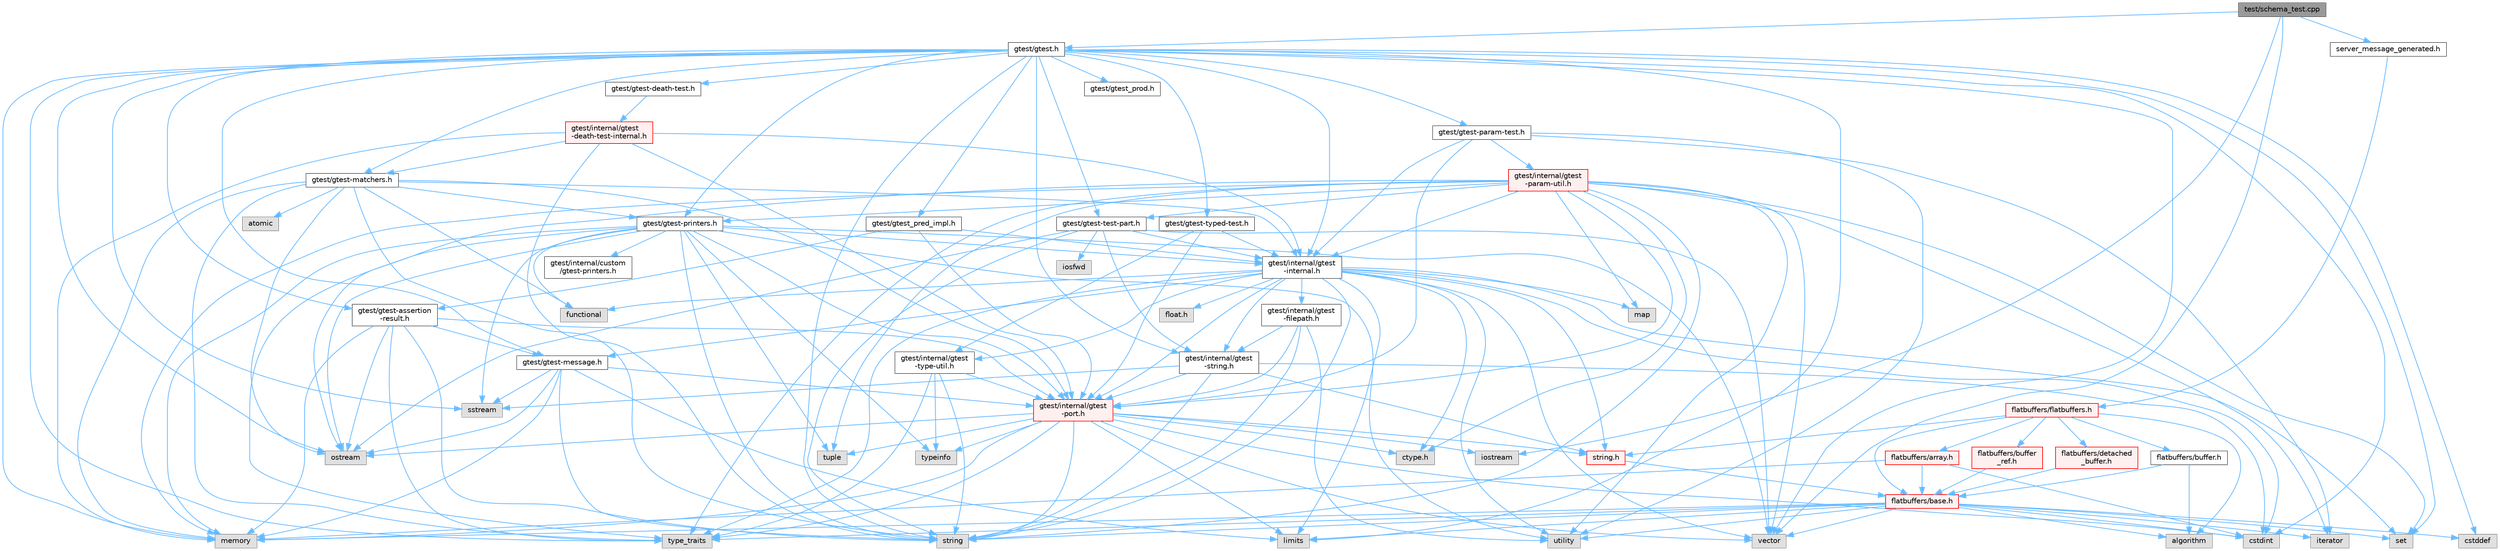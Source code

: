 digraph "test/schema_test.cpp"
{
 // LATEX_PDF_SIZE
  bgcolor="transparent";
  edge [fontname=Helvetica,fontsize=10,labelfontname=Helvetica,labelfontsize=10];
  node [fontname=Helvetica,fontsize=10,shape=box,height=0.2,width=0.4];
  Node1 [id="Node000001",label="test/schema_test.cpp",height=0.2,width=0.4,color="gray40", fillcolor="grey60", style="filled", fontcolor="black",tooltip=" "];
  Node1 -> Node2 [id="edge168_Node000001_Node000002",color="steelblue1",style="solid",tooltip=" "];
  Node2 [id="Node000002",label="gtest/gtest.h",height=0.2,width=0.4,color="grey40", fillcolor="white", style="filled",URL="$gtest_8h.html",tooltip=" "];
  Node2 -> Node3 [id="edge169_Node000002_Node000003",color="steelblue1",style="solid",tooltip=" "];
  Node3 [id="Node000003",label="cstddef",height=0.2,width=0.4,color="grey60", fillcolor="#E0E0E0", style="filled",tooltip=" "];
  Node2 -> Node4 [id="edge170_Node000002_Node000004",color="steelblue1",style="solid",tooltip=" "];
  Node4 [id="Node000004",label="cstdint",height=0.2,width=0.4,color="grey60", fillcolor="#E0E0E0", style="filled",tooltip=" "];
  Node2 -> Node5 [id="edge171_Node000002_Node000005",color="steelblue1",style="solid",tooltip=" "];
  Node5 [id="Node000005",label="limits",height=0.2,width=0.4,color="grey60", fillcolor="#E0E0E0", style="filled",tooltip=" "];
  Node2 -> Node6 [id="edge172_Node000002_Node000006",color="steelblue1",style="solid",tooltip=" "];
  Node6 [id="Node000006",label="memory",height=0.2,width=0.4,color="grey60", fillcolor="#E0E0E0", style="filled",tooltip=" "];
  Node2 -> Node7 [id="edge173_Node000002_Node000007",color="steelblue1",style="solid",tooltip=" "];
  Node7 [id="Node000007",label="ostream",height=0.2,width=0.4,color="grey60", fillcolor="#E0E0E0", style="filled",tooltip=" "];
  Node2 -> Node8 [id="edge174_Node000002_Node000008",color="steelblue1",style="solid",tooltip=" "];
  Node8 [id="Node000008",label="set",height=0.2,width=0.4,color="grey60", fillcolor="#E0E0E0", style="filled",tooltip=" "];
  Node2 -> Node9 [id="edge175_Node000002_Node000009",color="steelblue1",style="solid",tooltip=" "];
  Node9 [id="Node000009",label="sstream",height=0.2,width=0.4,color="grey60", fillcolor="#E0E0E0", style="filled",tooltip=" "];
  Node2 -> Node10 [id="edge176_Node000002_Node000010",color="steelblue1",style="solid",tooltip=" "];
  Node10 [id="Node000010",label="string",height=0.2,width=0.4,color="grey60", fillcolor="#E0E0E0", style="filled",tooltip=" "];
  Node2 -> Node11 [id="edge177_Node000002_Node000011",color="steelblue1",style="solid",tooltip=" "];
  Node11 [id="Node000011",label="type_traits",height=0.2,width=0.4,color="grey60", fillcolor="#E0E0E0", style="filled",tooltip=" "];
  Node2 -> Node12 [id="edge178_Node000002_Node000012",color="steelblue1",style="solid",tooltip=" "];
  Node12 [id="Node000012",label="vector",height=0.2,width=0.4,color="grey60", fillcolor="#E0E0E0", style="filled",tooltip=" "];
  Node2 -> Node13 [id="edge179_Node000002_Node000013",color="steelblue1",style="solid",tooltip=" "];
  Node13 [id="Node000013",label="gtest/gtest-assertion\l-result.h",height=0.2,width=0.4,color="grey40", fillcolor="white", style="filled",URL="$gtest-assertion-result_8h.html",tooltip=" "];
  Node13 -> Node6 [id="edge180_Node000013_Node000006",color="steelblue1",style="solid",tooltip=" "];
  Node13 -> Node7 [id="edge181_Node000013_Node000007",color="steelblue1",style="solid",tooltip=" "];
  Node13 -> Node10 [id="edge182_Node000013_Node000010",color="steelblue1",style="solid",tooltip=" "];
  Node13 -> Node11 [id="edge183_Node000013_Node000011",color="steelblue1",style="solid",tooltip=" "];
  Node13 -> Node14 [id="edge184_Node000013_Node000014",color="steelblue1",style="solid",tooltip=" "];
  Node14 [id="Node000014",label="gtest/gtest-message.h",height=0.2,width=0.4,color="grey40", fillcolor="white", style="filled",URL="$gtest-message_8h.html",tooltip=" "];
  Node14 -> Node5 [id="edge185_Node000014_Node000005",color="steelblue1",style="solid",tooltip=" "];
  Node14 -> Node6 [id="edge186_Node000014_Node000006",color="steelblue1",style="solid",tooltip=" "];
  Node14 -> Node7 [id="edge187_Node000014_Node000007",color="steelblue1",style="solid",tooltip=" "];
  Node14 -> Node9 [id="edge188_Node000014_Node000009",color="steelblue1",style="solid",tooltip=" "];
  Node14 -> Node10 [id="edge189_Node000014_Node000010",color="steelblue1",style="solid",tooltip=" "];
  Node14 -> Node15 [id="edge190_Node000014_Node000015",color="steelblue1",style="solid",tooltip=" "];
  Node15 [id="Node000015",label="gtest/internal/gtest\l-port.h",height=0.2,width=0.4,color="red", fillcolor="#FFF0F0", style="filled",URL="$gtest-port_8h.html",tooltip=" "];
  Node15 -> Node17 [id="edge191_Node000015_Node000017",color="steelblue1",style="solid",tooltip=" "];
  Node17 [id="Node000017",label="ctype.h",height=0.2,width=0.4,color="grey60", fillcolor="#E0E0E0", style="filled",tooltip=" "];
  Node15 -> Node21 [id="edge192_Node000015_Node000021",color="steelblue1",style="solid",tooltip=" "];
  Node21 [id="Node000021",label="string.h",height=0.2,width=0.4,color="red", fillcolor="#FFF0F0", style="filled",URL="$string_8h.html",tooltip=" "];
  Node21 -> Node22 [id="edge193_Node000021_Node000022",color="steelblue1",style="solid",tooltip=" "];
  Node22 [id="Node000022",label="flatbuffers/base.h",height=0.2,width=0.4,color="red", fillcolor="#FFF0F0", style="filled",URL="$base_8h.html",tooltip=" "];
  Node22 -> Node4 [id="edge194_Node000022_Node000004",color="steelblue1",style="solid",tooltip=" "];
  Node22 -> Node3 [id="edge195_Node000022_Node000003",color="steelblue1",style="solid",tooltip=" "];
  Node22 -> Node26 [id="edge196_Node000022_Node000026",color="steelblue1",style="solid",tooltip=" "];
  Node26 [id="Node000026",label="utility",height=0.2,width=0.4,color="grey60", fillcolor="#E0E0E0", style="filled",tooltip=" "];
  Node22 -> Node10 [id="edge197_Node000022_Node000010",color="steelblue1",style="solid",tooltip=" "];
  Node22 -> Node11 [id="edge198_Node000022_Node000011",color="steelblue1",style="solid",tooltip=" "];
  Node22 -> Node12 [id="edge199_Node000022_Node000012",color="steelblue1",style="solid",tooltip=" "];
  Node22 -> Node8 [id="edge200_Node000022_Node000008",color="steelblue1",style="solid",tooltip=" "];
  Node22 -> Node27 [id="edge201_Node000022_Node000027",color="steelblue1",style="solid",tooltip=" "];
  Node27 [id="Node000027",label="algorithm",height=0.2,width=0.4,color="grey60", fillcolor="#E0E0E0", style="filled",tooltip=" "];
  Node22 -> Node5 [id="edge202_Node000022_Node000005",color="steelblue1",style="solid",tooltip=" "];
  Node22 -> Node28 [id="edge203_Node000022_Node000028",color="steelblue1",style="solid",tooltip=" "];
  Node28 [id="Node000028",label="iterator",height=0.2,width=0.4,color="grey60", fillcolor="#E0E0E0", style="filled",tooltip=" "];
  Node22 -> Node6 [id="edge204_Node000022_Node000006",color="steelblue1",style="solid",tooltip=" "];
  Node15 -> Node4 [id="edge205_Node000015_Node000004",color="steelblue1",style="solid",tooltip=" "];
  Node15 -> Node33 [id="edge206_Node000015_Node000033",color="steelblue1",style="solid",tooltip=" "];
  Node33 [id="Node000033",label="iostream",height=0.2,width=0.4,color="grey60", fillcolor="#E0E0E0", style="filled",tooltip=" "];
  Node15 -> Node5 [id="edge207_Node000015_Node000005",color="steelblue1",style="solid",tooltip=" "];
  Node15 -> Node6 [id="edge208_Node000015_Node000006",color="steelblue1",style="solid",tooltip=" "];
  Node15 -> Node7 [id="edge209_Node000015_Node000007",color="steelblue1",style="solid",tooltip=" "];
  Node15 -> Node10 [id="edge210_Node000015_Node000010",color="steelblue1",style="solid",tooltip=" "];
  Node15 -> Node35 [id="edge211_Node000015_Node000035",color="steelblue1",style="solid",tooltip=" "];
  Node35 [id="Node000035",label="tuple",height=0.2,width=0.4,color="grey60", fillcolor="#E0E0E0", style="filled",tooltip=" "];
  Node15 -> Node11 [id="edge212_Node000015_Node000011",color="steelblue1",style="solid",tooltip=" "];
  Node15 -> Node12 [id="edge213_Node000015_Node000012",color="steelblue1",style="solid",tooltip=" "];
  Node15 -> Node43 [id="edge214_Node000015_Node000043",color="steelblue1",style="solid",tooltip=" "];
  Node43 [id="Node000043",label="typeinfo",height=0.2,width=0.4,color="grey60", fillcolor="#E0E0E0", style="filled",tooltip=" "];
  Node13 -> Node15 [id="edge215_Node000013_Node000015",color="steelblue1",style="solid",tooltip=" "];
  Node2 -> Node44 [id="edge216_Node000002_Node000044",color="steelblue1",style="solid",tooltip=" "];
  Node44 [id="Node000044",label="gtest/gtest-death-test.h",height=0.2,width=0.4,color="grey40", fillcolor="white", style="filled",URL="$gtest-death-test_8h.html",tooltip=" "];
  Node44 -> Node45 [id="edge217_Node000044_Node000045",color="steelblue1",style="solid",tooltip=" "];
  Node45 [id="Node000045",label="gtest/internal/gtest\l-death-test-internal.h",height=0.2,width=0.4,color="red", fillcolor="#FFF0F0", style="filled",URL="$gtest-death-test-internal_8h.html",tooltip=" "];
  Node45 -> Node6 [id="edge218_Node000045_Node000006",color="steelblue1",style="solid",tooltip=" "];
  Node45 -> Node10 [id="edge219_Node000045_Node000010",color="steelblue1",style="solid",tooltip=" "];
  Node45 -> Node46 [id="edge220_Node000045_Node000046",color="steelblue1",style="solid",tooltip=" "];
  Node46 [id="Node000046",label="gtest/gtest-matchers.h",height=0.2,width=0.4,color="grey40", fillcolor="white", style="filled",URL="$gtest-matchers_8h.html",tooltip=" "];
  Node46 -> Node47 [id="edge221_Node000046_Node000047",color="steelblue1",style="solid",tooltip=" "];
  Node47 [id="Node000047",label="atomic",height=0.2,width=0.4,color="grey60", fillcolor="#E0E0E0", style="filled",tooltip=" "];
  Node46 -> Node48 [id="edge222_Node000046_Node000048",color="steelblue1",style="solid",tooltip=" "];
  Node48 [id="Node000048",label="functional",height=0.2,width=0.4,color="grey60", fillcolor="#E0E0E0", style="filled",tooltip=" "];
  Node46 -> Node6 [id="edge223_Node000046_Node000006",color="steelblue1",style="solid",tooltip=" "];
  Node46 -> Node7 [id="edge224_Node000046_Node000007",color="steelblue1",style="solid",tooltip=" "];
  Node46 -> Node10 [id="edge225_Node000046_Node000010",color="steelblue1",style="solid",tooltip=" "];
  Node46 -> Node11 [id="edge226_Node000046_Node000011",color="steelblue1",style="solid",tooltip=" "];
  Node46 -> Node49 [id="edge227_Node000046_Node000049",color="steelblue1",style="solid",tooltip=" "];
  Node49 [id="Node000049",label="gtest/gtest-printers.h",height=0.2,width=0.4,color="grey40", fillcolor="white", style="filled",URL="$gtest-printers_8h.html",tooltip=" "];
  Node49 -> Node48 [id="edge228_Node000049_Node000048",color="steelblue1",style="solid",tooltip=" "];
  Node49 -> Node6 [id="edge229_Node000049_Node000006",color="steelblue1",style="solid",tooltip=" "];
  Node49 -> Node7 [id="edge230_Node000049_Node000007",color="steelblue1",style="solid",tooltip=" "];
  Node49 -> Node9 [id="edge231_Node000049_Node000009",color="steelblue1",style="solid",tooltip=" "];
  Node49 -> Node10 [id="edge232_Node000049_Node000010",color="steelblue1",style="solid",tooltip=" "];
  Node49 -> Node35 [id="edge233_Node000049_Node000035",color="steelblue1",style="solid",tooltip=" "];
  Node49 -> Node11 [id="edge234_Node000049_Node000011",color="steelblue1",style="solid",tooltip=" "];
  Node49 -> Node43 [id="edge235_Node000049_Node000043",color="steelblue1",style="solid",tooltip=" "];
  Node49 -> Node26 [id="edge236_Node000049_Node000026",color="steelblue1",style="solid",tooltip=" "];
  Node49 -> Node12 [id="edge237_Node000049_Node000012",color="steelblue1",style="solid",tooltip=" "];
  Node49 -> Node50 [id="edge238_Node000049_Node000050",color="steelblue1",style="solid",tooltip=" "];
  Node50 [id="Node000050",label="gtest/internal/gtest\l-internal.h",height=0.2,width=0.4,color="grey40", fillcolor="white", style="filled",URL="$gtest-internal_8h.html",tooltip=" "];
  Node50 -> Node15 [id="edge239_Node000050_Node000015",color="steelblue1",style="solid",tooltip=" "];
  Node50 -> Node17 [id="edge240_Node000050_Node000017",color="steelblue1",style="solid",tooltip=" "];
  Node50 -> Node51 [id="edge241_Node000050_Node000051",color="steelblue1",style="solid",tooltip=" "];
  Node51 [id="Node000051",label="float.h",height=0.2,width=0.4,color="grey60", fillcolor="#E0E0E0", style="filled",tooltip=" "];
  Node50 -> Node21 [id="edge242_Node000050_Node000021",color="steelblue1",style="solid",tooltip=" "];
  Node50 -> Node4 [id="edge243_Node000050_Node000004",color="steelblue1",style="solid",tooltip=" "];
  Node50 -> Node48 [id="edge244_Node000050_Node000048",color="steelblue1",style="solid",tooltip=" "];
  Node50 -> Node5 [id="edge245_Node000050_Node000005",color="steelblue1",style="solid",tooltip=" "];
  Node50 -> Node52 [id="edge246_Node000050_Node000052",color="steelblue1",style="solid",tooltip=" "];
  Node52 [id="Node000052",label="map",height=0.2,width=0.4,color="grey60", fillcolor="#E0E0E0", style="filled",tooltip=" "];
  Node50 -> Node8 [id="edge247_Node000050_Node000008",color="steelblue1",style="solid",tooltip=" "];
  Node50 -> Node10 [id="edge248_Node000050_Node000010",color="steelblue1",style="solid",tooltip=" "];
  Node50 -> Node11 [id="edge249_Node000050_Node000011",color="steelblue1",style="solid",tooltip=" "];
  Node50 -> Node26 [id="edge250_Node000050_Node000026",color="steelblue1",style="solid",tooltip=" "];
  Node50 -> Node12 [id="edge251_Node000050_Node000012",color="steelblue1",style="solid",tooltip=" "];
  Node50 -> Node14 [id="edge252_Node000050_Node000014",color="steelblue1",style="solid",tooltip=" "];
  Node50 -> Node53 [id="edge253_Node000050_Node000053",color="steelblue1",style="solid",tooltip=" "];
  Node53 [id="Node000053",label="gtest/internal/gtest\l-filepath.h",height=0.2,width=0.4,color="grey40", fillcolor="white", style="filled",URL="$gtest-filepath_8h.html",tooltip=" "];
  Node53 -> Node10 [id="edge254_Node000053_Node000010",color="steelblue1",style="solid",tooltip=" "];
  Node53 -> Node26 [id="edge255_Node000053_Node000026",color="steelblue1",style="solid",tooltip=" "];
  Node53 -> Node15 [id="edge256_Node000053_Node000015",color="steelblue1",style="solid",tooltip=" "];
  Node53 -> Node54 [id="edge257_Node000053_Node000054",color="steelblue1",style="solid",tooltip=" "];
  Node54 [id="Node000054",label="gtest/internal/gtest\l-string.h",height=0.2,width=0.4,color="grey40", fillcolor="white", style="filled",URL="$gtest-string_8h.html",tooltip=" "];
  Node54 -> Node21 [id="edge258_Node000054_Node000021",color="steelblue1",style="solid",tooltip=" "];
  Node54 -> Node4 [id="edge259_Node000054_Node000004",color="steelblue1",style="solid",tooltip=" "];
  Node54 -> Node9 [id="edge260_Node000054_Node000009",color="steelblue1",style="solid",tooltip=" "];
  Node54 -> Node10 [id="edge261_Node000054_Node000010",color="steelblue1",style="solid",tooltip=" "];
  Node54 -> Node15 [id="edge262_Node000054_Node000015",color="steelblue1",style="solid",tooltip=" "];
  Node50 -> Node54 [id="edge263_Node000050_Node000054",color="steelblue1",style="solid",tooltip=" "];
  Node50 -> Node55 [id="edge264_Node000050_Node000055",color="steelblue1",style="solid",tooltip=" "];
  Node55 [id="Node000055",label="gtest/internal/gtest\l-type-util.h",height=0.2,width=0.4,color="grey40", fillcolor="white", style="filled",URL="$gtest-type-util_8h.html",tooltip=" "];
  Node55 -> Node10 [id="edge265_Node000055_Node000010",color="steelblue1",style="solid",tooltip=" "];
  Node55 -> Node11 [id="edge266_Node000055_Node000011",color="steelblue1",style="solid",tooltip=" "];
  Node55 -> Node43 [id="edge267_Node000055_Node000043",color="steelblue1",style="solid",tooltip=" "];
  Node55 -> Node15 [id="edge268_Node000055_Node000015",color="steelblue1",style="solid",tooltip=" "];
  Node49 -> Node15 [id="edge269_Node000049_Node000015",color="steelblue1",style="solid",tooltip=" "];
  Node49 -> Node56 [id="edge270_Node000049_Node000056",color="steelblue1",style="solid",tooltip=" "];
  Node56 [id="Node000056",label="gtest/internal/custom\l/gtest-printers.h",height=0.2,width=0.4,color="grey40", fillcolor="white", style="filled",URL="$internal_2custom_2gtest-printers_8h.html",tooltip=" "];
  Node46 -> Node50 [id="edge271_Node000046_Node000050",color="steelblue1",style="solid",tooltip=" "];
  Node46 -> Node15 [id="edge272_Node000046_Node000015",color="steelblue1",style="solid",tooltip=" "];
  Node45 -> Node50 [id="edge273_Node000045_Node000050",color="steelblue1",style="solid",tooltip=" "];
  Node45 -> Node15 [id="edge274_Node000045_Node000015",color="steelblue1",style="solid",tooltip=" "];
  Node2 -> Node46 [id="edge275_Node000002_Node000046",color="steelblue1",style="solid",tooltip=" "];
  Node2 -> Node14 [id="edge276_Node000002_Node000014",color="steelblue1",style="solid",tooltip=" "];
  Node2 -> Node57 [id="edge277_Node000002_Node000057",color="steelblue1",style="solid",tooltip=" "];
  Node57 [id="Node000057",label="gtest/gtest-param-test.h",height=0.2,width=0.4,color="grey40", fillcolor="white", style="filled",URL="$gtest-param-test_8h.html",tooltip=" "];
  Node57 -> Node28 [id="edge278_Node000057_Node000028",color="steelblue1",style="solid",tooltip=" "];
  Node57 -> Node26 [id="edge279_Node000057_Node000026",color="steelblue1",style="solid",tooltip=" "];
  Node57 -> Node50 [id="edge280_Node000057_Node000050",color="steelblue1",style="solid",tooltip=" "];
  Node57 -> Node58 [id="edge281_Node000057_Node000058",color="steelblue1",style="solid",tooltip=" "];
  Node58 [id="Node000058",label="gtest/internal/gtest\l-param-util.h",height=0.2,width=0.4,color="red", fillcolor="#FFF0F0", style="filled",URL="$gtest-param-util_8h.html",tooltip=" "];
  Node58 -> Node17 [id="edge282_Node000058_Node000017",color="steelblue1",style="solid",tooltip=" "];
  Node58 -> Node28 [id="edge283_Node000058_Node000028",color="steelblue1",style="solid",tooltip=" "];
  Node58 -> Node52 [id="edge284_Node000058_Node000052",color="steelblue1",style="solid",tooltip=" "];
  Node58 -> Node6 [id="edge285_Node000058_Node000006",color="steelblue1",style="solid",tooltip=" "];
  Node58 -> Node7 [id="edge286_Node000058_Node000007",color="steelblue1",style="solid",tooltip=" "];
  Node58 -> Node8 [id="edge287_Node000058_Node000008",color="steelblue1",style="solid",tooltip=" "];
  Node58 -> Node10 [id="edge288_Node000058_Node000010",color="steelblue1",style="solid",tooltip=" "];
  Node58 -> Node35 [id="edge289_Node000058_Node000035",color="steelblue1",style="solid",tooltip=" "];
  Node58 -> Node11 [id="edge290_Node000058_Node000011",color="steelblue1",style="solid",tooltip=" "];
  Node58 -> Node26 [id="edge291_Node000058_Node000026",color="steelblue1",style="solid",tooltip=" "];
  Node58 -> Node12 [id="edge292_Node000058_Node000012",color="steelblue1",style="solid",tooltip=" "];
  Node58 -> Node49 [id="edge293_Node000058_Node000049",color="steelblue1",style="solid",tooltip=" "];
  Node58 -> Node61 [id="edge294_Node000058_Node000061",color="steelblue1",style="solid",tooltip=" "];
  Node61 [id="Node000061",label="gtest/gtest-test-part.h",height=0.2,width=0.4,color="grey40", fillcolor="white", style="filled",URL="$gtest-test-part_8h.html",tooltip=" "];
  Node61 -> Node62 [id="edge295_Node000061_Node000062",color="steelblue1",style="solid",tooltip=" "];
  Node62 [id="Node000062",label="iosfwd",height=0.2,width=0.4,color="grey60", fillcolor="#E0E0E0", style="filled",tooltip=" "];
  Node61 -> Node7 [id="edge296_Node000061_Node000007",color="steelblue1",style="solid",tooltip=" "];
  Node61 -> Node10 [id="edge297_Node000061_Node000010",color="steelblue1",style="solid",tooltip=" "];
  Node61 -> Node12 [id="edge298_Node000061_Node000012",color="steelblue1",style="solid",tooltip=" "];
  Node61 -> Node50 [id="edge299_Node000061_Node000050",color="steelblue1",style="solid",tooltip=" "];
  Node61 -> Node54 [id="edge300_Node000061_Node000054",color="steelblue1",style="solid",tooltip=" "];
  Node58 -> Node50 [id="edge301_Node000058_Node000050",color="steelblue1",style="solid",tooltip=" "];
  Node58 -> Node15 [id="edge302_Node000058_Node000015",color="steelblue1",style="solid",tooltip=" "];
  Node57 -> Node15 [id="edge303_Node000057_Node000015",color="steelblue1",style="solid",tooltip=" "];
  Node2 -> Node49 [id="edge304_Node000002_Node000049",color="steelblue1",style="solid",tooltip=" "];
  Node2 -> Node61 [id="edge305_Node000002_Node000061",color="steelblue1",style="solid",tooltip=" "];
  Node2 -> Node63 [id="edge306_Node000002_Node000063",color="steelblue1",style="solid",tooltip=" "];
  Node63 [id="Node000063",label="gtest/gtest-typed-test.h",height=0.2,width=0.4,color="grey40", fillcolor="white", style="filled",URL="$gtest-typed-test_8h.html",tooltip=" "];
  Node63 -> Node50 [id="edge307_Node000063_Node000050",color="steelblue1",style="solid",tooltip=" "];
  Node63 -> Node15 [id="edge308_Node000063_Node000015",color="steelblue1",style="solid",tooltip=" "];
  Node63 -> Node55 [id="edge309_Node000063_Node000055",color="steelblue1",style="solid",tooltip=" "];
  Node2 -> Node64 [id="edge310_Node000002_Node000064",color="steelblue1",style="solid",tooltip=" "];
  Node64 [id="Node000064",label="gtest/gtest_pred_impl.h",height=0.2,width=0.4,color="grey40", fillcolor="white", style="filled",URL="$gtest__pred__impl_8h.html",tooltip=" "];
  Node64 -> Node13 [id="edge311_Node000064_Node000013",color="steelblue1",style="solid",tooltip=" "];
  Node64 -> Node50 [id="edge312_Node000064_Node000050",color="steelblue1",style="solid",tooltip=" "];
  Node64 -> Node15 [id="edge313_Node000064_Node000015",color="steelblue1",style="solid",tooltip=" "];
  Node2 -> Node65 [id="edge314_Node000002_Node000065",color="steelblue1",style="solid",tooltip=" "];
  Node65 [id="Node000065",label="gtest/gtest_prod.h",height=0.2,width=0.4,color="grey40", fillcolor="white", style="filled",URL="$gtest__prod_8h.html",tooltip=" "];
  Node2 -> Node50 [id="edge315_Node000002_Node000050",color="steelblue1",style="solid",tooltip=" "];
  Node2 -> Node54 [id="edge316_Node000002_Node000054",color="steelblue1",style="solid",tooltip=" "];
  Node1 -> Node33 [id="edge317_Node000001_Node000033",color="steelblue1",style="solid",tooltip=" "];
  Node1 -> Node12 [id="edge318_Node000001_Node000012",color="steelblue1",style="solid",tooltip=" "];
  Node1 -> Node66 [id="edge319_Node000001_Node000066",color="steelblue1",style="solid",tooltip=" "];
  Node66 [id="Node000066",label="server_message_generated.h",height=0.2,width=0.4,color="grey40", fillcolor="white", style="filled",URL="$server__message__generated_8h.html",tooltip=" "];
  Node66 -> Node67 [id="edge320_Node000066_Node000067",color="steelblue1",style="solid",tooltip=" "];
  Node67 [id="Node000067",label="flatbuffers/flatbuffers.h",height=0.2,width=0.4,color="red", fillcolor="#FFF0F0", style="filled",URL="$flatbuffers_8h.html",tooltip=" "];
  Node67 -> Node27 [id="edge321_Node000067_Node000027",color="steelblue1",style="solid",tooltip=" "];
  Node67 -> Node68 [id="edge322_Node000067_Node000068",color="steelblue1",style="solid",tooltip=" "];
  Node68 [id="Node000068",label="flatbuffers/array.h",height=0.2,width=0.4,color="red", fillcolor="#FFF0F0", style="filled",URL="$array_8h.html",tooltip=" "];
  Node68 -> Node4 [id="edge323_Node000068_Node000004",color="steelblue1",style="solid",tooltip=" "];
  Node68 -> Node6 [id="edge324_Node000068_Node000006",color="steelblue1",style="solid",tooltip=" "];
  Node68 -> Node22 [id="edge325_Node000068_Node000022",color="steelblue1",style="solid",tooltip=" "];
  Node67 -> Node22 [id="edge326_Node000067_Node000022",color="steelblue1",style="solid",tooltip=" "];
  Node67 -> Node30 [id="edge327_Node000067_Node000030",color="steelblue1",style="solid",tooltip=" "];
  Node30 [id="Node000030",label="flatbuffers/buffer.h",height=0.2,width=0.4,color="grey40", fillcolor="white", style="filled",URL="$buffer_8h.html",tooltip=" "];
  Node30 -> Node27 [id="edge328_Node000030_Node000027",color="steelblue1",style="solid",tooltip=" "];
  Node30 -> Node22 [id="edge329_Node000030_Node000022",color="steelblue1",style="solid",tooltip=" "];
  Node67 -> Node69 [id="edge330_Node000067_Node000069",color="steelblue1",style="solid",tooltip=" "];
  Node69 [id="Node000069",label="flatbuffers/buffer\l_ref.h",height=0.2,width=0.4,color="red", fillcolor="#FFF0F0", style="filled",URL="$buffer__ref_8h.html",tooltip=" "];
  Node69 -> Node22 [id="edge331_Node000069_Node000022",color="steelblue1",style="solid",tooltip=" "];
  Node67 -> Node71 [id="edge332_Node000067_Node000071",color="steelblue1",style="solid",tooltip=" "];
  Node71 [id="Node000071",label="flatbuffers/detached\l_buffer.h",height=0.2,width=0.4,color="red", fillcolor="#FFF0F0", style="filled",URL="$detached__buffer_8h.html",tooltip=" "];
  Node71 -> Node22 [id="edge333_Node000071_Node000022",color="steelblue1",style="solid",tooltip=" "];
  Node67 -> Node21 [id="edge334_Node000067_Node000021",color="steelblue1",style="solid",tooltip=" "];
}
